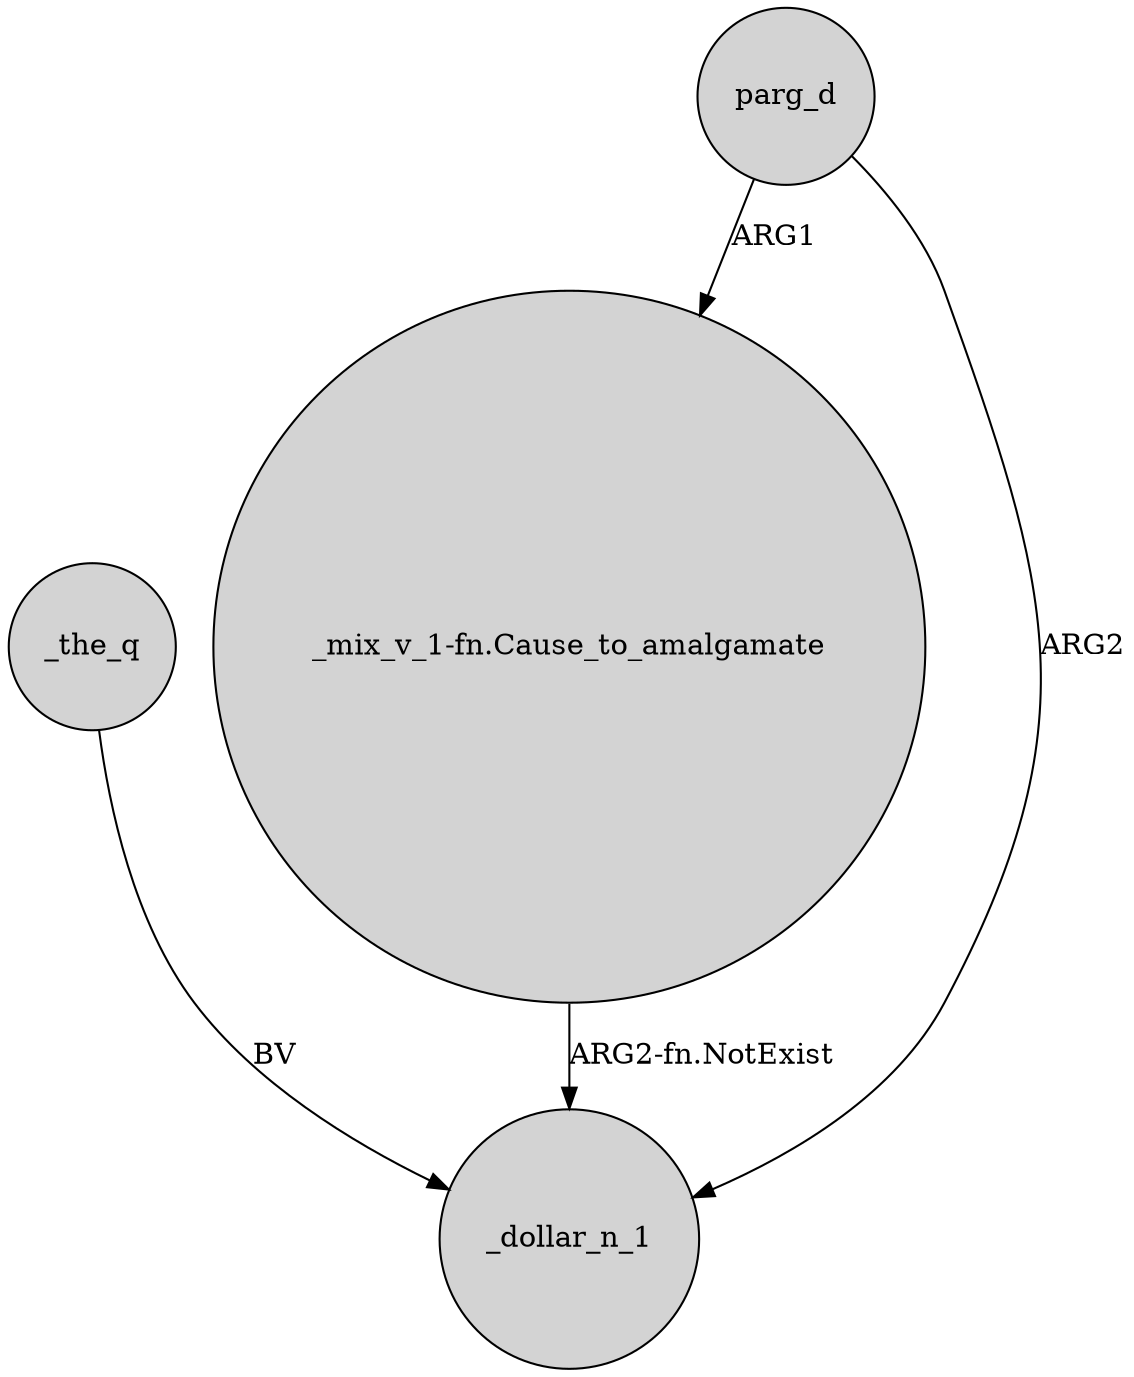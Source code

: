 digraph {
	node [shape=circle style=filled]
	"_mix_v_1-fn.Cause_to_amalgamate" -> _dollar_n_1 [label="ARG2-fn.NotExist"]
	_the_q -> _dollar_n_1 [label=BV]
	parg_d -> "_mix_v_1-fn.Cause_to_amalgamate" [label=ARG1]
	parg_d -> _dollar_n_1 [label=ARG2]
}
